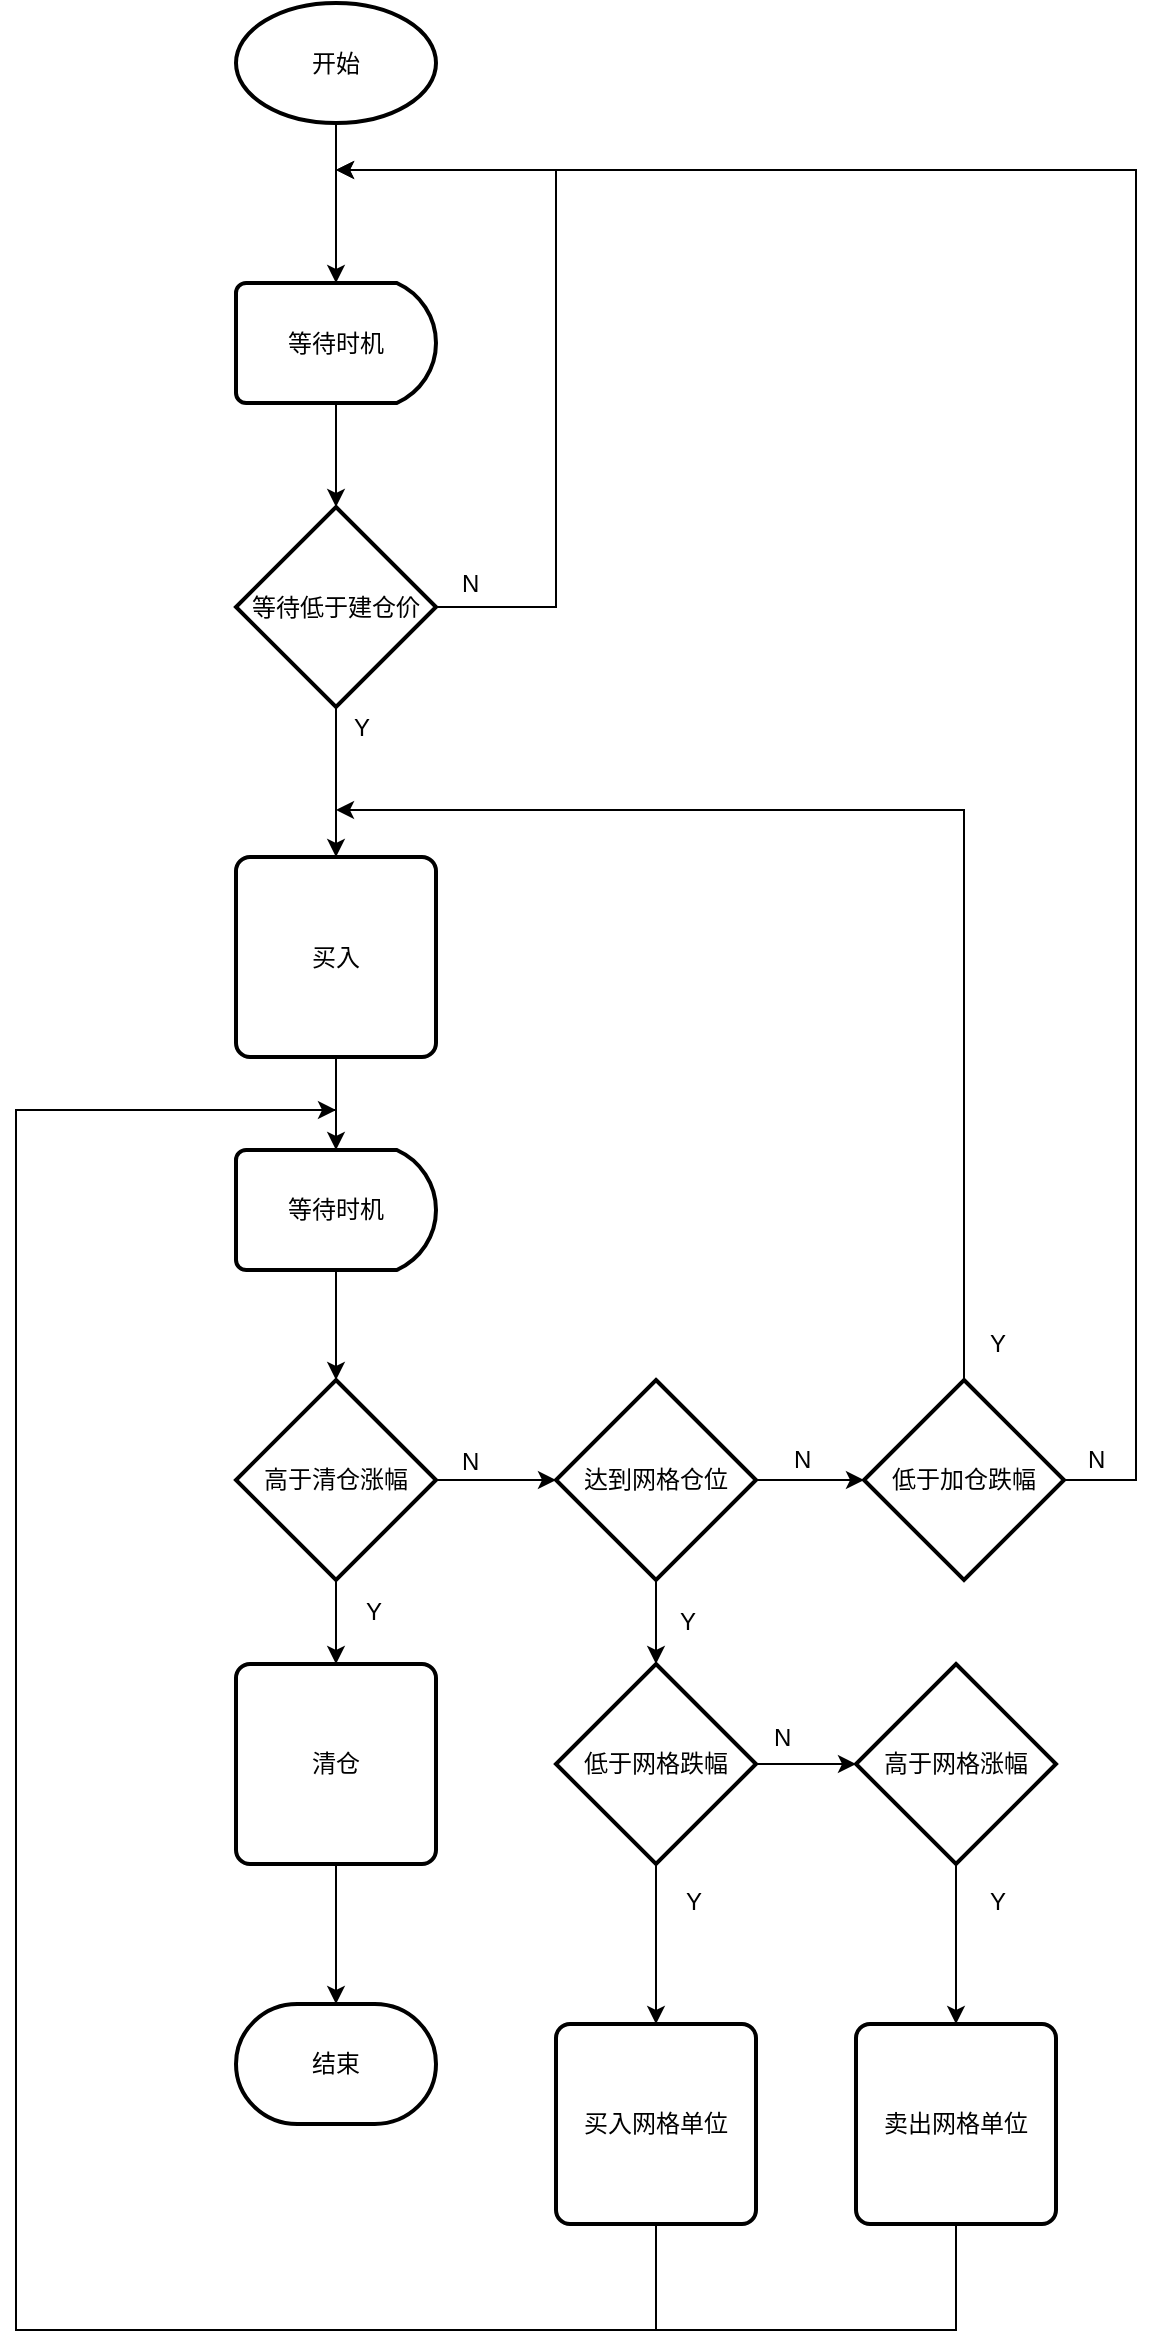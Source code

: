 <mxfile version="10.7.7" type="github"><diagram id="ZMNG8kO5rji508FVXL9E" name="第 1 页"><mxGraphModel dx="828" dy="542" grid="1" gridSize="10" guides="1" tooltips="1" connect="1" arrows="1" fold="1" page="1" pageScale="1" pageWidth="2339" pageHeight="3300" math="0" shadow="0"><root><mxCell id="0"/><mxCell id="1" parent="0"/><mxCell id="syVsV-VPSz5W2zTySEoU-11" style="edgeStyle=elbowEdgeStyle;rounded=0;orthogonalLoop=1;jettySize=auto;html=1;exitX=0.5;exitY=1;exitDx=0;exitDy=0;exitPerimeter=0;entryX=0.5;entryY=0;entryDx=0;entryDy=0;entryPerimeter=0;" edge="1" parent="1" source="6gJf04FWkRyfYMmGZwzS-2" target="syVsV-VPSz5W2zTySEoU-10"><mxGeometry relative="1" as="geometry"/></mxCell><mxCell id="6gJf04FWkRyfYMmGZwzS-2" value="开始" style="strokeWidth=2;html=1;shape=mxgraph.flowchart.start_1;whiteSpace=wrap;" parent="1" vertex="1"><mxGeometry x="350" y="286.5" width="100" height="60" as="geometry"/></mxCell><mxCell id="6gJf04FWkRyfYMmGZwzS-7" style="edgeStyle=orthogonalEdgeStyle;rounded=0;orthogonalLoop=1;jettySize=auto;html=1;exitX=0.5;exitY=1;exitDx=0;exitDy=0;exitPerimeter=0;" parent="1" source="6gJf04FWkRyfYMmGZwzS-5" target="6gJf04FWkRyfYMmGZwzS-6" edge="1"><mxGeometry relative="1" as="geometry"/></mxCell><mxCell id="syVsV-VPSz5W2zTySEoU-14" style="edgeStyle=elbowEdgeStyle;rounded=0;orthogonalLoop=1;jettySize=auto;html=1;exitX=1;exitY=0.5;exitDx=0;exitDy=0;exitPerimeter=0;" edge="1" parent="1" source="6gJf04FWkRyfYMmGZwzS-5"><mxGeometry relative="1" as="geometry"><mxPoint x="400" y="370" as="targetPoint"/><Array as="points"><mxPoint x="510" y="476.5"/></Array></mxGeometry></mxCell><mxCell id="6gJf04FWkRyfYMmGZwzS-5" value="等待低于建仓价" style="strokeWidth=2;html=1;shape=mxgraph.flowchart.decision;whiteSpace=wrap;" parent="1" vertex="1"><mxGeometry x="350" y="538.5" width="100" height="100" as="geometry"/></mxCell><mxCell id="syVsV-VPSz5W2zTySEoU-21" style="edgeStyle=orthogonalEdgeStyle;rounded=0;orthogonalLoop=1;jettySize=auto;html=1;exitX=0.5;exitY=1;exitDx=0;exitDy=0;entryX=0.5;entryY=0;entryDx=0;entryDy=0;entryPerimeter=0;" edge="1" parent="1" source="6gJf04FWkRyfYMmGZwzS-6" target="syVsV-VPSz5W2zTySEoU-20"><mxGeometry relative="1" as="geometry"/></mxCell><mxCell id="6gJf04FWkRyfYMmGZwzS-6" value="买入" style="rounded=1;whiteSpace=wrap;html=1;absoluteArcSize=1;arcSize=14;strokeWidth=2;" parent="1" vertex="1"><mxGeometry x="350" y="713.5" width="100" height="100" as="geometry"/></mxCell><mxCell id="6gJf04FWkRyfYMmGZwzS-9" value="N" style="text;html=1;resizable=0;points=[];autosize=1;align=left;verticalAlign=top;spacingTop=-4;" parent="1" vertex="1"><mxGeometry x="461" y="566.5" width="20" height="20" as="geometry"/></mxCell><mxCell id="6gJf04FWkRyfYMmGZwzS-11" value="Y&lt;br&gt;" style="text;html=1;resizable=0;points=[];autosize=1;align=left;verticalAlign=top;spacingTop=-4;" parent="1" vertex="1"><mxGeometry x="407" y="638.5" width="20" height="20" as="geometry"/></mxCell><mxCell id="syVsV-VPSz5W2zTySEoU-9" style="edgeStyle=elbowEdgeStyle;rounded=0;orthogonalLoop=1;jettySize=auto;html=1;exitX=1;exitY=0.5;exitDx=0;exitDy=0;exitPerimeter=0;" edge="1" parent="1" source="6gJf04FWkRyfYMmGZwzS-12"><mxGeometry relative="1" as="geometry"><mxPoint x="400" y="370" as="targetPoint"/><Array as="points"><mxPoint x="800" y="830"/></Array></mxGeometry></mxCell><mxCell id="syVsV-VPSz5W2zTySEoU-15" style="edgeStyle=elbowEdgeStyle;rounded=0;orthogonalLoop=1;jettySize=auto;html=1;exitX=0.5;exitY=0;exitDx=0;exitDy=0;exitPerimeter=0;" edge="1" parent="1" source="6gJf04FWkRyfYMmGZwzS-12"><mxGeometry relative="1" as="geometry"><mxPoint x="400" y="690" as="targetPoint"/><Array as="points"><mxPoint x="714" y="910"/></Array></mxGeometry></mxCell><mxCell id="6gJf04FWkRyfYMmGZwzS-12" value="低于加仓跌幅" style="strokeWidth=2;html=1;shape=mxgraph.flowchart.decision;whiteSpace=wrap;" parent="1" vertex="1"><mxGeometry x="664" y="975" width="100" height="100" as="geometry"/></mxCell><mxCell id="6gJf04FWkRyfYMmGZwzS-34" style="edgeStyle=elbowEdgeStyle;rounded=0;orthogonalLoop=1;jettySize=auto;html=1;exitX=0.5;exitY=1;exitDx=0;exitDy=0;exitPerimeter=0;" parent="1" source="6gJf04FWkRyfYMmGZwzS-23" edge="1"><mxGeometry relative="1" as="geometry"><mxPoint x="560.118" y="1075.471" as="targetPoint"/></mxGeometry></mxCell><mxCell id="6gJf04FWkRyfYMmGZwzS-36" value="" style="edgeStyle=elbowEdgeStyle;rounded=0;orthogonalLoop=1;jettySize=auto;html=1;" parent="1" source="6gJf04FWkRyfYMmGZwzS-23" target="6gJf04FWkRyfYMmGZwzS-35" edge="1"><mxGeometry relative="1" as="geometry"/></mxCell><mxCell id="syVsV-VPSz5W2zTySEoU-16" style="edgeStyle=elbowEdgeStyle;rounded=0;orthogonalLoop=1;jettySize=auto;html=1;exitX=1;exitY=0.5;exitDx=0;exitDy=0;exitPerimeter=0;entryX=0;entryY=0.5;entryDx=0;entryDy=0;entryPerimeter=0;" edge="1" parent="1" source="6gJf04FWkRyfYMmGZwzS-23" target="6gJf04FWkRyfYMmGZwzS-12"><mxGeometry relative="1" as="geometry"/></mxCell><mxCell id="6gJf04FWkRyfYMmGZwzS-23" value="达到网格仓位" style="strokeWidth=2;html=1;shape=mxgraph.flowchart.decision;whiteSpace=wrap;" parent="1" vertex="1"><mxGeometry x="510" y="975" width="100" height="100" as="geometry"/></mxCell><mxCell id="6gJf04FWkRyfYMmGZwzS-38" value="" style="edgeStyle=elbowEdgeStyle;rounded=0;orthogonalLoop=1;jettySize=auto;html=1;" parent="1" source="6gJf04FWkRyfYMmGZwzS-35" target="6gJf04FWkRyfYMmGZwzS-37" edge="1"><mxGeometry relative="1" as="geometry"/></mxCell><mxCell id="6gJf04FWkRyfYMmGZwzS-42" style="edgeStyle=elbowEdgeStyle;rounded=0;orthogonalLoop=1;jettySize=auto;html=1;exitX=0.5;exitY=1;exitDx=0;exitDy=0;exitPerimeter=0;entryX=0.5;entryY=0;entryDx=0;entryDy=0;" parent="1" source="6gJf04FWkRyfYMmGZwzS-35" target="6gJf04FWkRyfYMmGZwzS-41" edge="1"><mxGeometry relative="1" as="geometry"/></mxCell><mxCell id="6gJf04FWkRyfYMmGZwzS-35" value="低于网格跌幅" style="strokeWidth=2;html=1;shape=mxgraph.flowchart.decision;whiteSpace=wrap;" parent="1" vertex="1"><mxGeometry x="510" y="1117" width="100" height="100" as="geometry"/></mxCell><mxCell id="6gJf04FWkRyfYMmGZwzS-45" style="edgeStyle=elbowEdgeStyle;rounded=0;orthogonalLoop=1;jettySize=auto;html=1;exitX=0.5;exitY=1;exitDx=0;exitDy=0;exitPerimeter=0;entryX=0.5;entryY=0;entryDx=0;entryDy=0;" parent="1" source="6gJf04FWkRyfYMmGZwzS-37" target="6gJf04FWkRyfYMmGZwzS-44" edge="1"><mxGeometry relative="1" as="geometry"/></mxCell><mxCell id="6gJf04FWkRyfYMmGZwzS-37" value="高于网格涨幅" style="strokeWidth=2;html=1;shape=mxgraph.flowchart.decision;whiteSpace=wrap;" parent="1" vertex="1"><mxGeometry x="660" y="1117" width="100" height="100" as="geometry"/></mxCell><mxCell id="6gJf04FWkRyfYMmGZwzS-19" style="edgeStyle=orthogonalEdgeStyle;rounded=0;orthogonalLoop=1;jettySize=auto;html=1;exitX=0.5;exitY=1;exitDx=0;exitDy=0;exitPerimeter=0;entryX=0.5;entryY=0;entryDx=0;entryDy=0;" parent="1" source="6gJf04FWkRyfYMmGZwzS-14" target="6gJf04FWkRyfYMmGZwzS-18" edge="1"><mxGeometry relative="1" as="geometry"/></mxCell><mxCell id="6gJf04FWkRyfYMmGZwzS-28" style="edgeStyle=elbowEdgeStyle;rounded=0;orthogonalLoop=1;jettySize=auto;html=1;exitX=1;exitY=0.5;exitDx=0;exitDy=0;exitPerimeter=0;entryX=0;entryY=0.5;entryDx=0;entryDy=0;entryPerimeter=0;" parent="1" source="6gJf04FWkRyfYMmGZwzS-14" target="6gJf04FWkRyfYMmGZwzS-23" edge="1"><mxGeometry relative="1" as="geometry"/></mxCell><mxCell id="6gJf04FWkRyfYMmGZwzS-14" value="高于清仓涨幅" style="strokeWidth=2;html=1;shape=mxgraph.flowchart.decision;whiteSpace=wrap;" parent="1" vertex="1"><mxGeometry x="350" y="975" width="100" height="100" as="geometry"/></mxCell><mxCell id="syVsV-VPSz5W2zTySEoU-6" style="edgeStyle=orthogonalEdgeStyle;rounded=0;orthogonalLoop=1;jettySize=auto;html=1;exitX=0.5;exitY=1;exitDx=0;exitDy=0;entryX=0.5;entryY=0;entryDx=0;entryDy=0;entryPerimeter=0;" edge="1" parent="1" source="6gJf04FWkRyfYMmGZwzS-18" target="6gJf04FWkRyfYMmGZwzS-31"><mxGeometry relative="1" as="geometry"/></mxCell><mxCell id="6gJf04FWkRyfYMmGZwzS-18" value="清仓" style="rounded=1;whiteSpace=wrap;html=1;absoluteArcSize=1;arcSize=14;strokeWidth=2;" parent="1" vertex="1"><mxGeometry x="350" y="1117" width="100" height="100" as="geometry"/></mxCell><mxCell id="6gJf04FWkRyfYMmGZwzS-26" value="N" style="text;html=1;resizable=0;points=[];autosize=1;align=left;verticalAlign=top;spacingTop=-4;" parent="1" vertex="1"><mxGeometry x="627" y="1005" width="20" height="20" as="geometry"/></mxCell><mxCell id="6gJf04FWkRyfYMmGZwzS-27" value="Y" style="text;html=1;resizable=0;points=[];autosize=1;align=left;verticalAlign=top;spacingTop=-4;" parent="1" vertex="1"><mxGeometry x="413" y="1081" width="20" height="20" as="geometry"/></mxCell><mxCell id="6gJf04FWkRyfYMmGZwzS-29" value="N" style="text;html=1;resizable=0;points=[];autosize=1;align=left;verticalAlign=top;spacingTop=-4;" parent="1" vertex="1"><mxGeometry x="461" y="1006" width="20" height="20" as="geometry"/></mxCell><mxCell id="6gJf04FWkRyfYMmGZwzS-31" value="结束&lt;br&gt;" style="strokeWidth=2;html=1;shape=mxgraph.flowchart.terminator;whiteSpace=wrap;" parent="1" vertex="1"><mxGeometry x="350" y="1287" width="100" height="60" as="geometry"/></mxCell><mxCell id="6gJf04FWkRyfYMmGZwzS-39" value="Y" style="text;html=1;resizable=0;points=[];autosize=1;align=left;verticalAlign=top;spacingTop=-4;" parent="1" vertex="1"><mxGeometry x="570" y="1086" width="20" height="20" as="geometry"/></mxCell><mxCell id="6gJf04FWkRyfYMmGZwzS-40" value="N" style="text;html=1;resizable=0;points=[];autosize=1;align=left;verticalAlign=top;spacingTop=-4;" parent="1" vertex="1"><mxGeometry x="617" y="1144" width="20" height="20" as="geometry"/></mxCell><mxCell id="syVsV-VPSz5W2zTySEoU-19" style="edgeStyle=orthogonalEdgeStyle;rounded=0;orthogonalLoop=1;jettySize=auto;html=1;exitX=0.5;exitY=1;exitDx=0;exitDy=0;elbow=vertical;entryX=0.5;entryY=0;entryDx=0;entryDy=0;entryPerimeter=0;" edge="1" parent="1" source="6gJf04FWkRyfYMmGZwzS-41" target="6gJf04FWkRyfYMmGZwzS-14"><mxGeometry relative="1" as="geometry"><mxPoint x="400" y="950" as="targetPoint"/><Array as="points"><mxPoint x="560" y="1450"/><mxPoint x="240" y="1450"/><mxPoint x="240" y="840"/><mxPoint x="400" y="840"/></Array></mxGeometry></mxCell><mxCell id="6gJf04FWkRyfYMmGZwzS-41" value="买入网格单位" style="rounded=1;whiteSpace=wrap;html=1;absoluteArcSize=1;arcSize=14;strokeWidth=2;" parent="1" vertex="1"><mxGeometry x="510" y="1297" width="100" height="100" as="geometry"/></mxCell><mxCell id="syVsV-VPSz5W2zTySEoU-22" style="edgeStyle=orthogonalEdgeStyle;rounded=0;orthogonalLoop=1;jettySize=auto;html=1;exitX=0.5;exitY=1;exitDx=0;exitDy=0;" edge="1" parent="1" source="6gJf04FWkRyfYMmGZwzS-44"><mxGeometry relative="1" as="geometry"><mxPoint x="400" y="840" as="targetPoint"/><Array as="points"><mxPoint x="710" y="1450"/><mxPoint x="240" y="1450"/><mxPoint x="240" y="840"/></Array></mxGeometry></mxCell><mxCell id="6gJf04FWkRyfYMmGZwzS-44" value="卖出网格单位" style="rounded=1;whiteSpace=wrap;html=1;absoluteArcSize=1;arcSize=14;strokeWidth=2;" parent="1" vertex="1"><mxGeometry x="660" y="1297" width="100" height="100" as="geometry"/></mxCell><mxCell id="6gJf04FWkRyfYMmGZwzS-46" value="Y" style="text;html=1;resizable=0;points=[];autosize=1;align=left;verticalAlign=top;spacingTop=-4;" parent="1" vertex="1"><mxGeometry x="573" y="1226" width="20" height="20" as="geometry"/></mxCell><mxCell id="6gJf04FWkRyfYMmGZwzS-47" value="Y" style="text;html=1;resizable=0;points=[];autosize=1;align=left;verticalAlign=top;spacingTop=-4;" parent="1" vertex="1"><mxGeometry x="725" y="1226" width="20" height="20" as="geometry"/></mxCell><mxCell id="6gJf04FWkRyfYMmGZwzS-53" value="Y" style="text;html=1;resizable=0;points=[];autosize=1;align=left;verticalAlign=top;spacingTop=-4;" parent="1" vertex="1"><mxGeometry x="725" y="947" width="20" height="20" as="geometry"/></mxCell><mxCell id="syVsV-VPSz5W2zTySEoU-12" style="edgeStyle=elbowEdgeStyle;rounded=0;orthogonalLoop=1;jettySize=auto;html=1;exitX=0.5;exitY=1;exitDx=0;exitDy=0;exitPerimeter=0;entryX=0.5;entryY=0;entryDx=0;entryDy=0;entryPerimeter=0;" edge="1" parent="1" source="syVsV-VPSz5W2zTySEoU-10" target="6gJf04FWkRyfYMmGZwzS-5"><mxGeometry relative="1" as="geometry"/></mxCell><mxCell id="syVsV-VPSz5W2zTySEoU-10" value="等待时机" style="strokeWidth=2;html=1;shape=mxgraph.flowchart.delay;whiteSpace=wrap;" vertex="1" parent="1"><mxGeometry x="350" y="426.5" width="100" height="60" as="geometry"/></mxCell><mxCell id="syVsV-VPSz5W2zTySEoU-13" value="N" style="text;html=1;resizable=0;points=[];autosize=1;align=left;verticalAlign=top;spacingTop=-4;" vertex="1" parent="1"><mxGeometry x="774" y="1005" width="20" height="20" as="geometry"/></mxCell><mxCell id="syVsV-VPSz5W2zTySEoU-20" value="等待时机" style="strokeWidth=2;html=1;shape=mxgraph.flowchart.delay;whiteSpace=wrap;" vertex="1" parent="1"><mxGeometry x="350" y="860" width="100" height="60" as="geometry"/></mxCell></root></mxGraphModel></diagram></mxfile>
